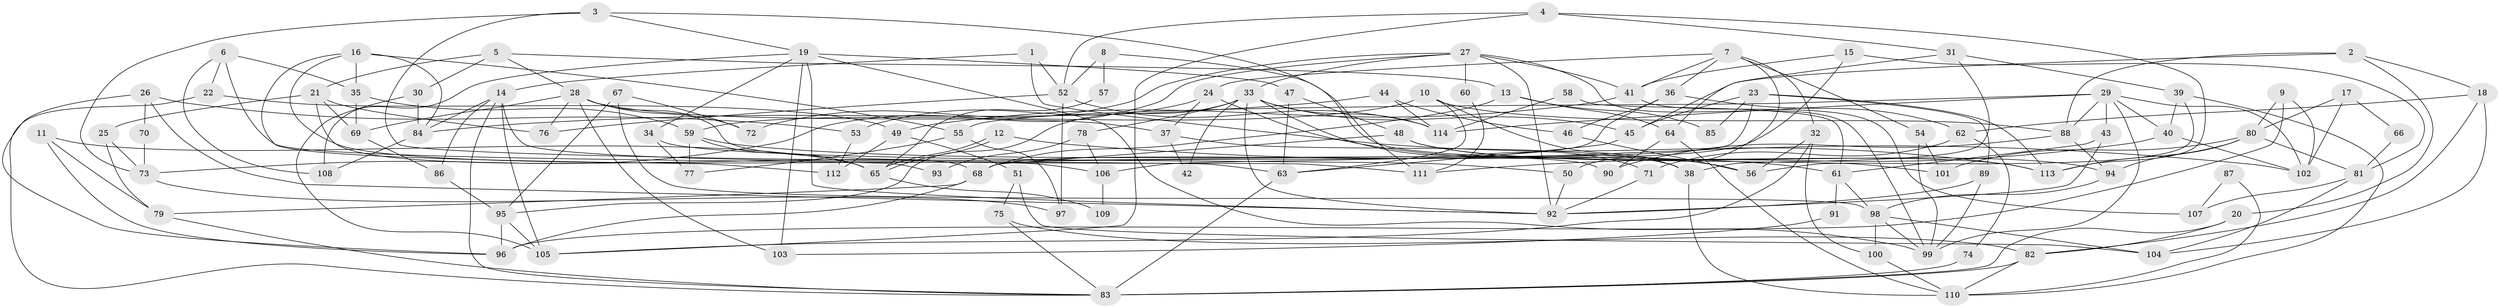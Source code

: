 // coarse degree distribution, {4: 0.13924050632911392, 3: 0.3037974683544304, 8: 0.02531645569620253, 2: 0.16455696202531644, 6: 0.08860759493670886, 10: 0.012658227848101266, 7: 0.06329113924050633, 5: 0.16455696202531644, 9: 0.012658227848101266, 12: 0.012658227848101266, 15: 0.012658227848101266}
// Generated by graph-tools (version 1.1) at 2025/54/03/04/25 21:54:58]
// undirected, 114 vertices, 228 edges
graph export_dot {
graph [start="1"]
  node [color=gray90,style=filled];
  1;
  2;
  3;
  4;
  5;
  6;
  7;
  8;
  9;
  10;
  11;
  12;
  13;
  14;
  15;
  16;
  17;
  18;
  19;
  20;
  21;
  22;
  23;
  24;
  25;
  26;
  27;
  28;
  29;
  30;
  31;
  32;
  33;
  34;
  35;
  36;
  37;
  38;
  39;
  40;
  41;
  42;
  43;
  44;
  45;
  46;
  47;
  48;
  49;
  50;
  51;
  52;
  53;
  54;
  55;
  56;
  57;
  58;
  59;
  60;
  61;
  62;
  63;
  64;
  65;
  66;
  67;
  68;
  69;
  70;
  71;
  72;
  73;
  74;
  75;
  76;
  77;
  78;
  79;
  80;
  81;
  82;
  83;
  84;
  85;
  86;
  87;
  88;
  89;
  90;
  91;
  92;
  93;
  94;
  95;
  96;
  97;
  98;
  99;
  100;
  101;
  102;
  103;
  104;
  105;
  106;
  107;
  108;
  109;
  110;
  111;
  112;
  113;
  114;
  1 -- 113;
  1 -- 14;
  1 -- 52;
  2 -- 45;
  2 -- 88;
  2 -- 18;
  2 -- 20;
  3 -- 73;
  3 -- 19;
  3 -- 63;
  3 -- 111;
  4 -- 52;
  4 -- 105;
  4 -- 31;
  4 -- 113;
  5 -- 28;
  5 -- 21;
  5 -- 13;
  5 -- 30;
  6 -- 22;
  6 -- 108;
  6 -- 35;
  6 -- 93;
  7 -- 24;
  7 -- 41;
  7 -- 32;
  7 -- 36;
  7 -- 50;
  7 -- 54;
  8 -- 101;
  8 -- 52;
  8 -- 57;
  9 -- 96;
  9 -- 80;
  9 -- 102;
  10 -- 59;
  10 -- 63;
  10 -- 38;
  10 -- 88;
  11 -- 79;
  11 -- 65;
  11 -- 96;
  12 -- 102;
  12 -- 65;
  12 -- 65;
  13 -- 68;
  13 -- 64;
  13 -- 85;
  14 -- 111;
  14 -- 83;
  14 -- 84;
  14 -- 86;
  14 -- 105;
  15 -- 68;
  15 -- 81;
  15 -- 41;
  16 -- 84;
  16 -- 35;
  16 -- 55;
  16 -- 106;
  16 -- 112;
  17 -- 80;
  17 -- 102;
  17 -- 66;
  18 -- 82;
  18 -- 62;
  18 -- 104;
  19 -- 99;
  19 -- 92;
  19 -- 34;
  19 -- 47;
  19 -- 103;
  19 -- 108;
  20 -- 82;
  20 -- 83;
  21 -- 76;
  21 -- 68;
  21 -- 25;
  21 -- 69;
  22 -- 49;
  22 -- 83;
  23 -- 113;
  23 -- 45;
  23 -- 68;
  23 -- 85;
  23 -- 89;
  24 -- 37;
  24 -- 56;
  24 -- 53;
  25 -- 73;
  25 -- 79;
  26 -- 96;
  26 -- 92;
  26 -- 53;
  26 -- 70;
  27 -- 33;
  27 -- 92;
  27 -- 41;
  27 -- 60;
  27 -- 72;
  27 -- 73;
  27 -- 99;
  28 -- 69;
  28 -- 90;
  28 -- 37;
  28 -- 72;
  28 -- 76;
  28 -- 103;
  29 -- 102;
  29 -- 99;
  29 -- 40;
  29 -- 43;
  29 -- 55;
  29 -- 88;
  29 -- 114;
  30 -- 105;
  30 -- 84;
  31 -- 64;
  31 -- 38;
  31 -- 39;
  32 -- 105;
  32 -- 56;
  32 -- 100;
  33 -- 95;
  33 -- 92;
  33 -- 42;
  33 -- 45;
  33 -- 71;
  33 -- 78;
  33 -- 114;
  34 -- 77;
  34 -- 50;
  35 -- 69;
  35 -- 59;
  36 -- 62;
  36 -- 46;
  36 -- 106;
  37 -- 38;
  37 -- 42;
  38 -- 110;
  39 -- 56;
  39 -- 40;
  39 -- 110;
  40 -- 102;
  40 -- 111;
  41 -- 49;
  41 -- 107;
  43 -- 92;
  43 -- 61;
  44 -- 114;
  44 -- 84;
  44 -- 46;
  45 -- 63;
  46 -- 56;
  47 -- 63;
  47 -- 48;
  48 -- 68;
  48 -- 94;
  48 -- 113;
  49 -- 112;
  49 -- 51;
  50 -- 92;
  51 -- 104;
  51 -- 75;
  52 -- 114;
  52 -- 76;
  52 -- 97;
  53 -- 112;
  54 -- 99;
  54 -- 101;
  55 -- 77;
  55 -- 97;
  57 -- 65;
  58 -- 114;
  58 -- 61;
  59 -- 61;
  59 -- 65;
  59 -- 77;
  60 -- 111;
  61 -- 98;
  61 -- 91;
  62 -- 71;
  62 -- 74;
  63 -- 83;
  64 -- 110;
  64 -- 90;
  65 -- 109;
  66 -- 81;
  67 -- 98;
  67 -- 72;
  67 -- 95;
  68 -- 79;
  68 -- 96;
  69 -- 86;
  70 -- 73;
  71 -- 92;
  73 -- 97;
  74 -- 83;
  75 -- 82;
  75 -- 83;
  78 -- 106;
  78 -- 93;
  79 -- 83;
  80 -- 94;
  80 -- 113;
  80 -- 81;
  80 -- 101;
  81 -- 104;
  81 -- 107;
  82 -- 83;
  82 -- 110;
  84 -- 108;
  86 -- 95;
  87 -- 107;
  87 -- 110;
  88 -- 90;
  88 -- 94;
  89 -- 99;
  89 -- 92;
  91 -- 103;
  94 -- 98;
  95 -- 96;
  95 -- 105;
  98 -- 100;
  98 -- 99;
  98 -- 104;
  100 -- 110;
  106 -- 109;
}
